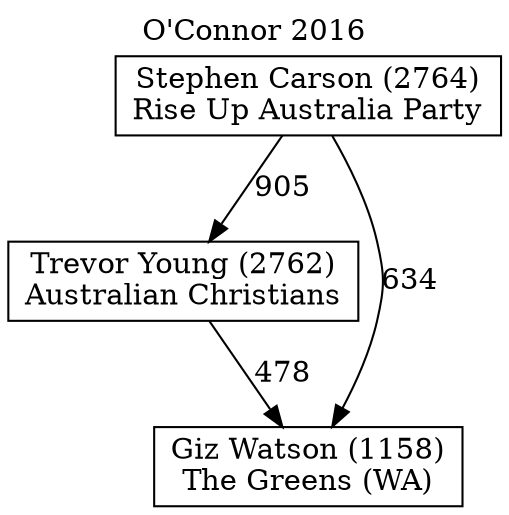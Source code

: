 // House preference flow
digraph "Giz Watson (1158)_O'Connor_2016" {
	graph [label="O'Connor 2016" labelloc=t mclimit=10]
	node [shape=box]
	"Trevor Young (2762)" [label="Trevor Young (2762)
Australian Christians"]
	"Giz Watson (1158)" [label="Giz Watson (1158)
The Greens (WA)"]
	"Stephen Carson (2764)" [label="Stephen Carson (2764)
Rise Up Australia Party"]
	"Stephen Carson (2764)" -> "Giz Watson (1158)" [label=634]
	"Trevor Young (2762)" -> "Giz Watson (1158)" [label=478]
	"Stephen Carson (2764)" -> "Trevor Young (2762)" [label=905]
}

